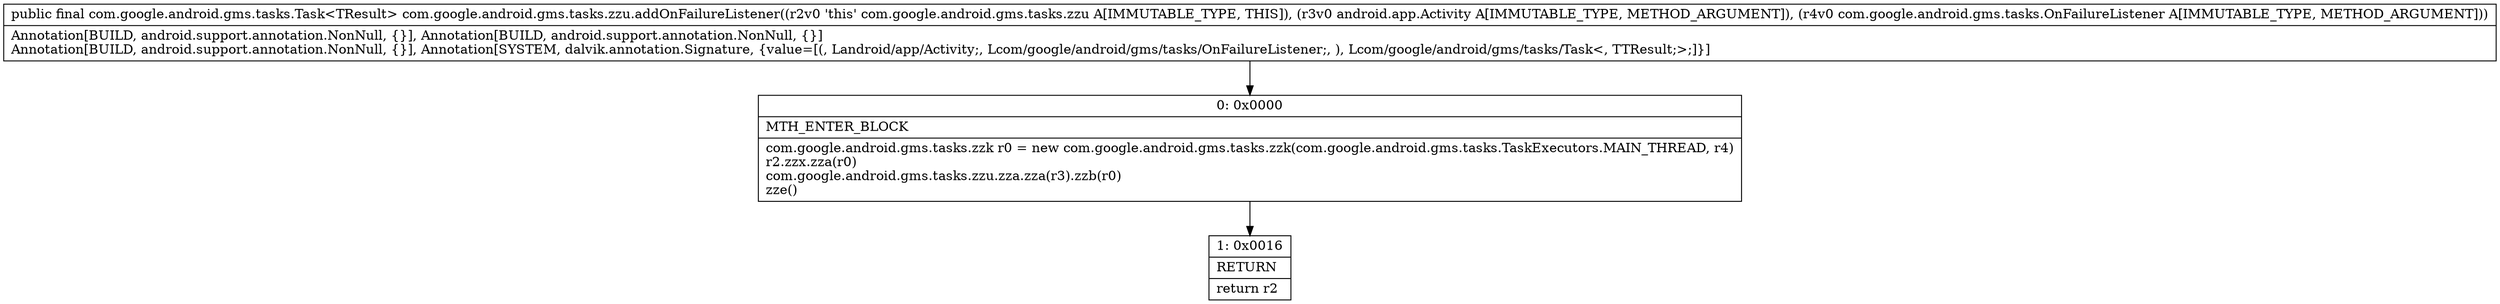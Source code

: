 digraph "CFG forcom.google.android.gms.tasks.zzu.addOnFailureListener(Landroid\/app\/Activity;Lcom\/google\/android\/gms\/tasks\/OnFailureListener;)Lcom\/google\/android\/gms\/tasks\/Task;" {
Node_0 [shape=record,label="{0\:\ 0x0000|MTH_ENTER_BLOCK\l|com.google.android.gms.tasks.zzk r0 = new com.google.android.gms.tasks.zzk(com.google.android.gms.tasks.TaskExecutors.MAIN_THREAD, r4)\lr2.zzx.zza(r0)\lcom.google.android.gms.tasks.zzu.zza.zza(r3).zzb(r0)\lzze()\l}"];
Node_1 [shape=record,label="{1\:\ 0x0016|RETURN\l|return r2\l}"];
MethodNode[shape=record,label="{public final com.google.android.gms.tasks.Task\<TResult\> com.google.android.gms.tasks.zzu.addOnFailureListener((r2v0 'this' com.google.android.gms.tasks.zzu A[IMMUTABLE_TYPE, THIS]), (r3v0 android.app.Activity A[IMMUTABLE_TYPE, METHOD_ARGUMENT]), (r4v0 com.google.android.gms.tasks.OnFailureListener A[IMMUTABLE_TYPE, METHOD_ARGUMENT]))  | Annotation[BUILD, android.support.annotation.NonNull, \{\}], Annotation[BUILD, android.support.annotation.NonNull, \{\}]\lAnnotation[BUILD, android.support.annotation.NonNull, \{\}], Annotation[SYSTEM, dalvik.annotation.Signature, \{value=[(, Landroid\/app\/Activity;, Lcom\/google\/android\/gms\/tasks\/OnFailureListener;, ), Lcom\/google\/android\/gms\/tasks\/Task\<, TTResult;\>;]\}]\l}"];
MethodNode -> Node_0;
Node_0 -> Node_1;
}

